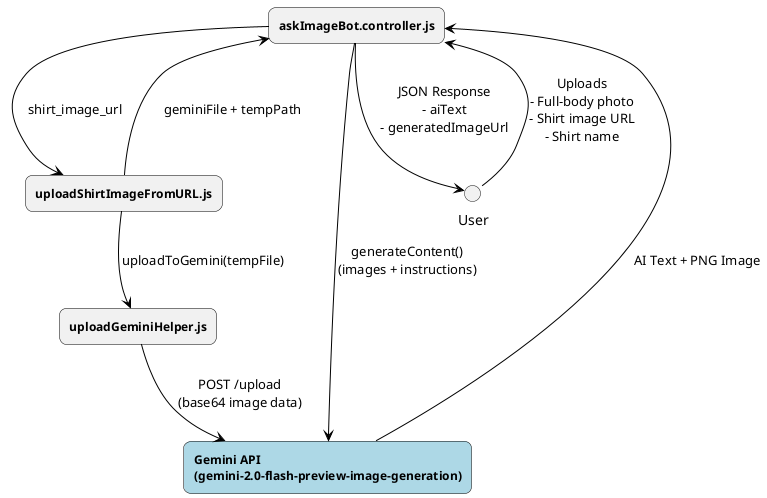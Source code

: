 @startuml
skinparam rectangle {
  BorderColor Black
  FontSize 12
  FontStyle bold
  RoundCorner 15
}
skinparam arrow {
  Color Black
}

' Components
rectangle "askImageBot.controller.js" as AskBot
rectangle "uploadShirtImageFromURL.js" as UploadFromURL
rectangle "uploadGeminiHelper.js" as UploadGemini
rectangle "Gemini API\n(gemini-2.0-flash-preview-image-generation)" as Gemini #LightBlue

' Flow
User --> AskBot : Uploads\n- Full-body photo\n- Shirt image URL\n- Shirt name
AskBot --> UploadFromURL : shirt_image_url
UploadFromURL --> UploadGemini : uploadToGemini(tempFile)
UploadGemini --> Gemini : POST /upload\n(base64 image data)

' Back to AskBot
UploadFromURL --> AskBot : geminiFile + tempPath
AskBot --> Gemini : generateContent()\n(images + instructions)

Gemini --> AskBot : AI Text + PNG Image
AskBot --> User : JSON Response\n- aiText\n- generatedImageUrl

@enduml
